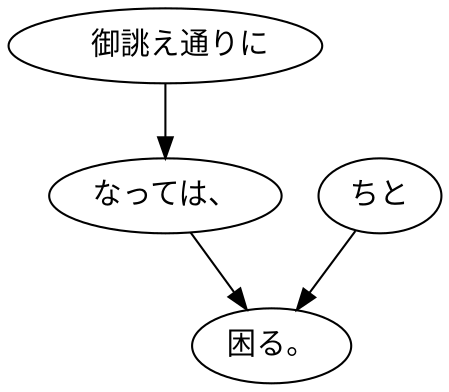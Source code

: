 digraph graph1292 {
	node0 [label="　御誂え通りに"];
	node1 [label="なっては、"];
	node2 [label="ちと"];
	node3 [label="困る。"];
	node0 -> node1;
	node1 -> node3;
	node2 -> node3;
}
